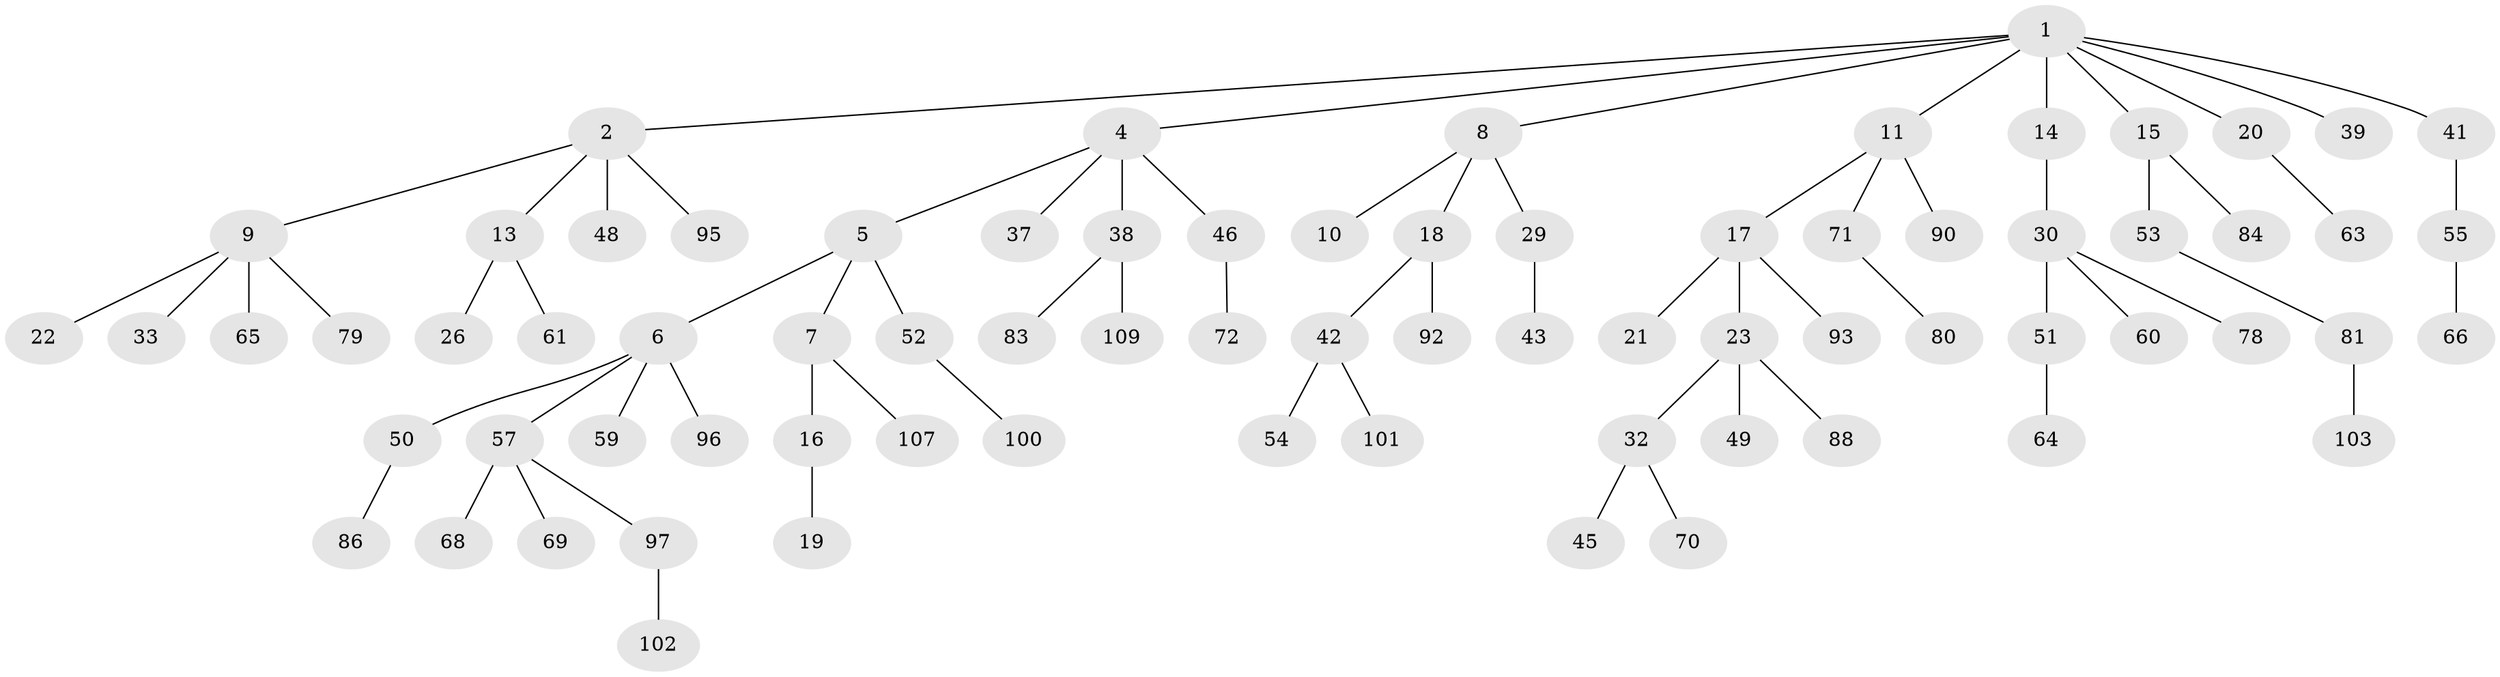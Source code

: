// original degree distribution, {6: 0.01834862385321101, 5: 0.05504587155963303, 3: 0.10091743119266056, 4: 0.07339449541284404, 2: 0.24770642201834864, 1: 0.5045871559633027}
// Generated by graph-tools (version 1.1) at 2025/11/02/27/25 16:11:27]
// undirected, 75 vertices, 74 edges
graph export_dot {
graph [start="1"]
  node [color=gray90,style=filled];
  1 [super="+3"];
  2 [super="+76"];
  4 [super="+27"];
  5 [super="+28"];
  6 [super="+12"];
  7 [super="+82"];
  8;
  9 [super="+62"];
  10 [super="+24"];
  11 [super="+105"];
  13 [super="+99"];
  14;
  15 [super="+36"];
  16 [super="+104"];
  17 [super="+40"];
  18 [super="+35"];
  19 [super="+25"];
  20;
  21;
  22;
  23 [super="+73"];
  26 [super="+47"];
  29 [super="+31"];
  30 [super="+34"];
  32;
  33;
  37;
  38 [super="+58"];
  39;
  41 [super="+85"];
  42 [super="+44"];
  43 [super="+87"];
  45;
  46 [super="+67"];
  48;
  49 [super="+56"];
  50;
  51;
  52;
  53;
  54 [super="+74"];
  55;
  57 [super="+91"];
  59 [super="+77"];
  60;
  61;
  63;
  64;
  65;
  66;
  68;
  69 [super="+75"];
  70;
  71;
  72;
  78;
  79 [super="+108"];
  80 [super="+89"];
  81 [super="+98"];
  83 [super="+106"];
  84;
  86;
  88;
  90;
  92;
  93 [super="+94"];
  95;
  96;
  97;
  100;
  101;
  102;
  103;
  107;
  109;
  1 -- 2;
  1 -- 4;
  1 -- 11;
  1 -- 15;
  1 -- 20;
  1 -- 39;
  1 -- 8;
  1 -- 41;
  1 -- 14;
  2 -- 9;
  2 -- 13;
  2 -- 48;
  2 -- 95;
  4 -- 5;
  4 -- 38;
  4 -- 37;
  4 -- 46;
  5 -- 6;
  5 -- 7;
  5 -- 52;
  6 -- 50;
  6 -- 96;
  6 -- 57;
  6 -- 59;
  7 -- 16;
  7 -- 107;
  8 -- 10;
  8 -- 18;
  8 -- 29;
  9 -- 22;
  9 -- 33;
  9 -- 79;
  9 -- 65;
  11 -- 17;
  11 -- 71;
  11 -- 90;
  13 -- 26;
  13 -- 61;
  14 -- 30;
  15 -- 53;
  15 -- 84;
  16 -- 19;
  17 -- 21;
  17 -- 23;
  17 -- 93;
  18 -- 42;
  18 -- 92;
  20 -- 63;
  23 -- 32;
  23 -- 49;
  23 -- 88;
  29 -- 43;
  30 -- 51;
  30 -- 78;
  30 -- 60;
  32 -- 45;
  32 -- 70;
  38 -- 83;
  38 -- 109;
  41 -- 55;
  42 -- 54;
  42 -- 101;
  46 -- 72;
  50 -- 86;
  51 -- 64;
  52 -- 100;
  53 -- 81;
  55 -- 66;
  57 -- 68;
  57 -- 69;
  57 -- 97;
  71 -- 80;
  81 -- 103;
  97 -- 102;
}
